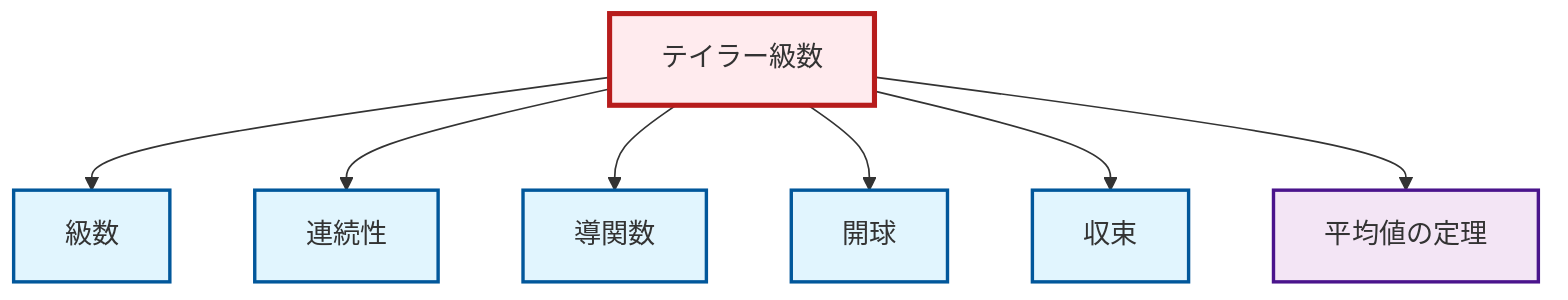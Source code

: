 graph TD
    classDef definition fill:#e1f5fe,stroke:#01579b,stroke-width:2px
    classDef theorem fill:#f3e5f5,stroke:#4a148c,stroke-width:2px
    classDef axiom fill:#fff3e0,stroke:#e65100,stroke-width:2px
    classDef example fill:#e8f5e9,stroke:#1b5e20,stroke-width:2px
    classDef current fill:#ffebee,stroke:#b71c1c,stroke-width:3px
    def-series["級数"]:::definition
    def-continuity["連続性"]:::definition
    def-open-ball["開球"]:::definition
    thm-taylor-series["テイラー級数"]:::theorem
    def-derivative["導関数"]:::definition
    thm-mean-value["平均値の定理"]:::theorem
    def-convergence["収束"]:::definition
    thm-taylor-series --> def-series
    thm-taylor-series --> def-continuity
    thm-taylor-series --> def-derivative
    thm-taylor-series --> def-open-ball
    thm-taylor-series --> def-convergence
    thm-taylor-series --> thm-mean-value
    class thm-taylor-series current